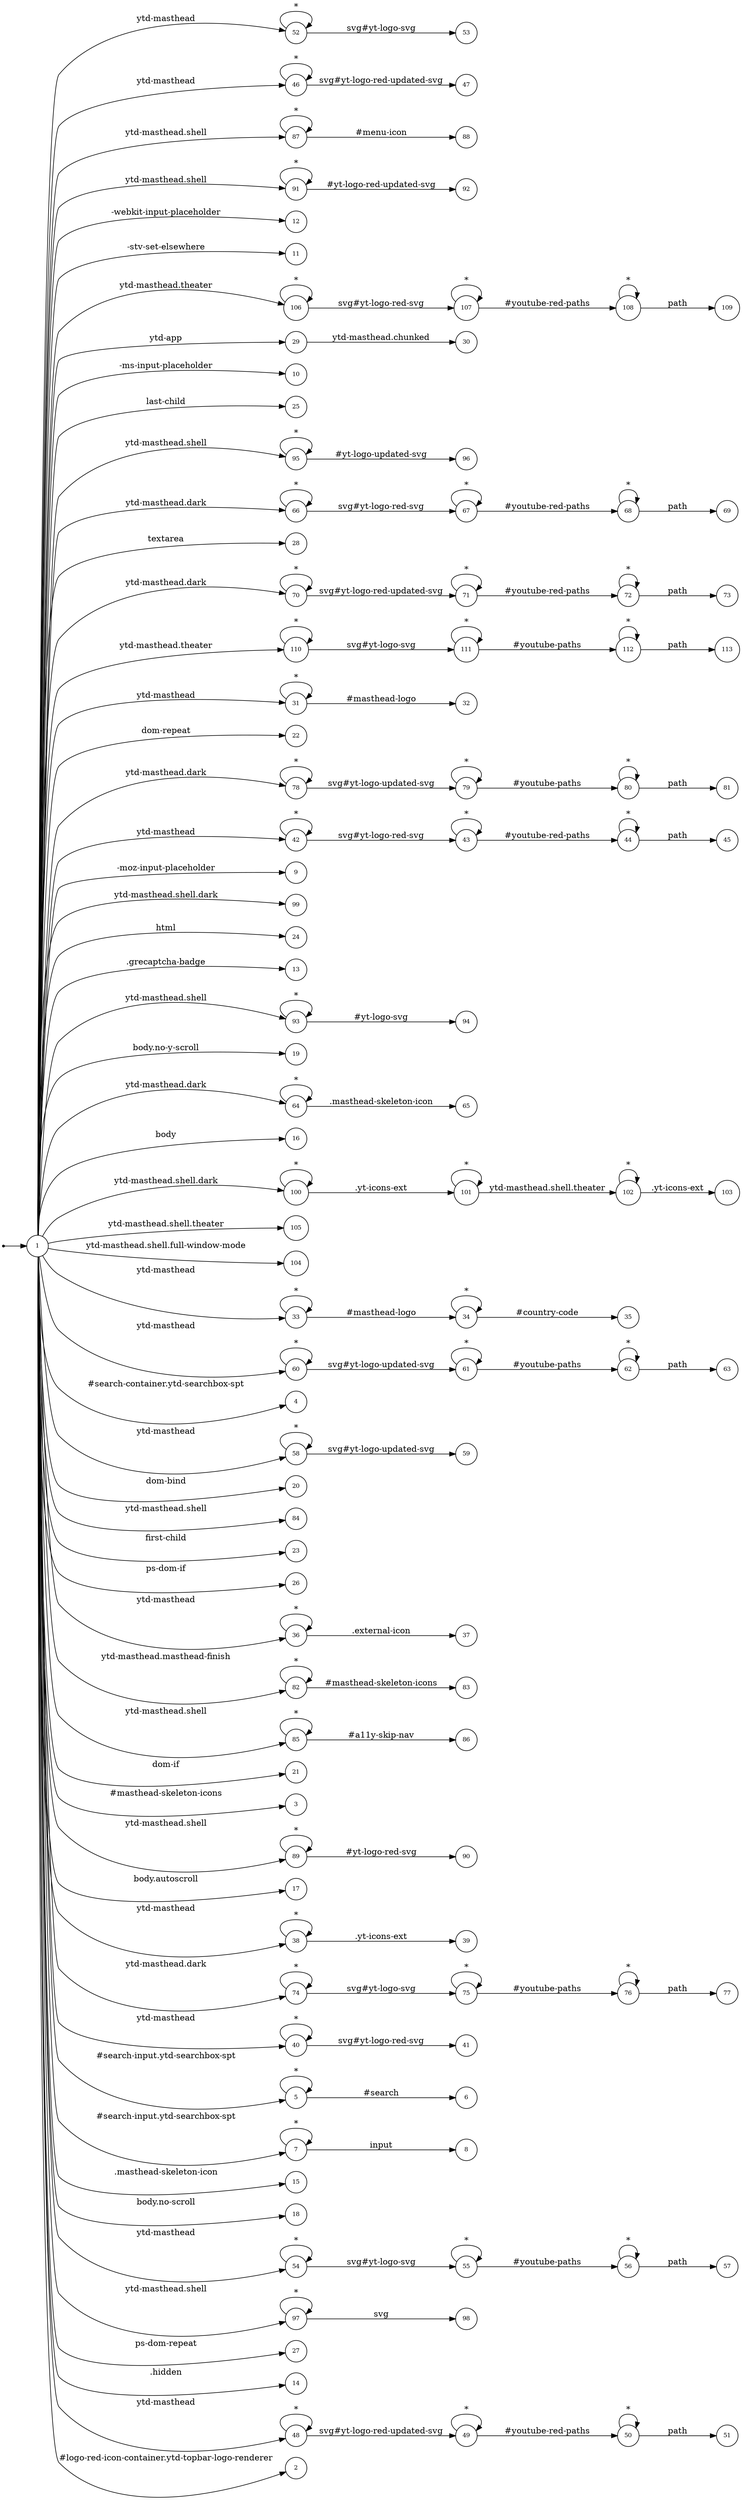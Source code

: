 digraph NFA {
  rankdir=LR;
  node [shape=circle, fontsize=10];
  __start [shape=point, label=""];
  __start -> 1;
  62 [label="62"];
  52 [label="52"];
  46 [label="46"];
  87 [label="87"];
  72 [label="72"];
  79 [label="79"];
  91 [label="91"];
  53 [label="53"];
  12 [label="12"];
  34 [label="34"];
  11 [label="11"];
  106 [label="106"];
  101 [label="101"];
  29 [label="29"];
  96 [label="96"];
  44 [label="44"];
  88 [label="88"];
  10 [label="10"];
  32 [label="32"];
  25 [label="25"];
  95 [label="95"];
  66 [label="66"];
  103 [label="103"];
  113 [label="113"];
  55 [label="55"];
  30 [label="30"];
  28 [label="28"];
  69 [label="69"];
  43 [label="43"];
  70 [label="70"];
  81 [label="81"];
  110 [label="110"];
  31 [label="31"];
  63 [label="63"];
  86 [label="86"];
  22 [label="22"];
  57 [label="57"];
  8 [label="8"];
  78 [label="78"];
  42 [label="42"];
  35 [label="35"];
  65 [label="65"];
  67 [label="67"];
  9 [label="9"];
  99 [label="99"];
  90 [label="90"];
  24 [label="24"];
  13 [label="13"];
  111 [label="111"];
  93 [label="93"];
  19 [label="19"];
  64 [label="64"];
  68 [label="68"];
  77 [label="77"];
  112 [label="112"];
  16 [label="16"];
  100 [label="100"];
  105 [label="105"];
  104 [label="104"];
  33 [label="33"];
  60 [label="60"];
  76 [label="76"];
  4 [label="4"];
  58 [label="58"];
  20 [label="20"];
  59 [label="59"];
  84 [label="84"];
  23 [label="23"];
  56 [label="56"];
  26 [label="26"];
  71 [label="71"];
  61 [label="61"];
  37 [label="37"];
  36 [label="36"];
  80 [label="80"];
  83 [label="83"];
  75 [label="75"];
  82 [label="82"];
  85 [label="85"];
  21 [label="21"];
  41 [label="41"];
  51 [label="51"];
  73 [label="73"];
  3 [label="3"];
  89 [label="89"];
  17 [label="17"];
  92 [label="92"];
  107 [label="107"];
  108 [label="108"];
  1 [label="1"];
  39 [label="39"];
  38 [label="38"];
  74 [label="74"];
  6 [label="6"];
  102 [label="102"];
  40 [label="40"];
  5 [label="5"];
  94 [label="94"];
  7 [label="7"];
  15 [label="15"];
  18 [label="18"];
  50 [label="50"];
  54 [label="54"];
  97 [label="97"];
  27 [label="27"];
  14 [label="14"];
  45 [label="45"];
  48 [label="48"];
  98 [label="98"];
  109 [label="109"];
  47 [label="47"];
  49 [label="49"];
  2 [label="2"];
  { node [shape=doublecircle]; 2 3 4 6 8 9 10 11 12 13 14 15 16 17 18 19 20 21 22 23 24 25 26 27 28 30 32 35 37 39 41 45 47 51 53 57 59 63 65 69 73 77 81 83 84 86 88 90 92 94 96 98 99 103 104 105 109 113 }
  1 -> 2 [label="#logo-red-icon-container.ytd-topbar-logo-renderer"];
  1 -> 3 [label="#masthead-skeleton-icons"];
  1 -> 4 [label="#search-container.ytd-searchbox-spt"];
  1 -> 5 [label="#search-input.ytd-searchbox-spt"];
  5 -> 5 [label="*"];
  5 -> 6 [label="#search"];
  1 -> 7 [label="#search-input.ytd-searchbox-spt"];
  7 -> 7 [label="*"];
  7 -> 8 [label="input"];
  1 -> 9 [label="-moz-input-placeholder"];
  1 -> 10 [label="-ms-input-placeholder"];
  1 -> 11 [label="-stv-set-elsewhere"];
  1 -> 12 [label="-webkit-input-placeholder"];
  1 -> 13 [label=".grecaptcha-badge"];
  1 -> 14 [label=".hidden"];
  1 -> 15 [label=".masthead-skeleton-icon"];
  1 -> 16 [label="body"];
  1 -> 17 [label="body.autoscroll"];
  1 -> 18 [label="body.no-scroll"];
  1 -> 19 [label="body.no-y-scroll"];
  1 -> 20 [label="dom-bind"];
  1 -> 21 [label="dom-if"];
  1 -> 22 [label="dom-repeat"];
  1 -> 23 [label="first-child"];
  1 -> 24 [label="html"];
  1 -> 25 [label="last-child"];
  1 -> 26 [label="ps-dom-if"];
  1 -> 27 [label="ps-dom-repeat"];
  1 -> 28 [label="textarea"];
  1 -> 29 [label="ytd-app"];
  29 -> 30 [label="ytd-masthead.chunked"];
  1 -> 31 [label="ytd-masthead"];
  31 -> 31 [label="*"];
  31 -> 32 [label="#masthead-logo"];
  1 -> 33 [label="ytd-masthead"];
  33 -> 33 [label="*"];
  33 -> 34 [label="#masthead-logo"];
  34 -> 34 [label="*"];
  34 -> 35 [label="#country-code"];
  1 -> 36 [label="ytd-masthead"];
  36 -> 36 [label="*"];
  36 -> 37 [label=".external-icon"];
  1 -> 38 [label="ytd-masthead"];
  38 -> 38 [label="*"];
  38 -> 39 [label=".yt-icons-ext"];
  1 -> 40 [label="ytd-masthead"];
  40 -> 40 [label="*"];
  40 -> 41 [label="svg#yt-logo-red-svg"];
  1 -> 42 [label="ytd-masthead"];
  42 -> 42 [label="*"];
  42 -> 43 [label="svg#yt-logo-red-svg"];
  43 -> 43 [label="*"];
  43 -> 44 [label="#youtube-red-paths"];
  44 -> 44 [label="*"];
  44 -> 45 [label="path"];
  1 -> 46 [label="ytd-masthead"];
  46 -> 46 [label="*"];
  46 -> 47 [label="svg#yt-logo-red-updated-svg"];
  1 -> 48 [label="ytd-masthead"];
  48 -> 48 [label="*"];
  48 -> 49 [label="svg#yt-logo-red-updated-svg"];
  49 -> 49 [label="*"];
  49 -> 50 [label="#youtube-red-paths"];
  50 -> 50 [label="*"];
  50 -> 51 [label="path"];
  1 -> 52 [label="ytd-masthead"];
  52 -> 52 [label="*"];
  52 -> 53 [label="svg#yt-logo-svg"];
  1 -> 54 [label="ytd-masthead"];
  54 -> 54 [label="*"];
  54 -> 55 [label="svg#yt-logo-svg"];
  55 -> 55 [label="*"];
  55 -> 56 [label="#youtube-paths"];
  56 -> 56 [label="*"];
  56 -> 57 [label="path"];
  1 -> 58 [label="ytd-masthead"];
  58 -> 58 [label="*"];
  58 -> 59 [label="svg#yt-logo-updated-svg"];
  1 -> 60 [label="ytd-masthead"];
  60 -> 60 [label="*"];
  60 -> 61 [label="svg#yt-logo-updated-svg"];
  61 -> 61 [label="*"];
  61 -> 62 [label="#youtube-paths"];
  62 -> 62 [label="*"];
  62 -> 63 [label="path"];
  1 -> 64 [label="ytd-masthead.dark"];
  64 -> 64 [label="*"];
  64 -> 65 [label=".masthead-skeleton-icon"];
  1 -> 66 [label="ytd-masthead.dark"];
  66 -> 66 [label="*"];
  66 -> 67 [label="svg#yt-logo-red-svg"];
  67 -> 67 [label="*"];
  67 -> 68 [label="#youtube-red-paths"];
  68 -> 68 [label="*"];
  68 -> 69 [label="path"];
  1 -> 70 [label="ytd-masthead.dark"];
  70 -> 70 [label="*"];
  70 -> 71 [label="svg#yt-logo-red-updated-svg"];
  71 -> 71 [label="*"];
  71 -> 72 [label="#youtube-red-paths"];
  72 -> 72 [label="*"];
  72 -> 73 [label="path"];
  1 -> 74 [label="ytd-masthead.dark"];
  74 -> 74 [label="*"];
  74 -> 75 [label="svg#yt-logo-svg"];
  75 -> 75 [label="*"];
  75 -> 76 [label="#youtube-paths"];
  76 -> 76 [label="*"];
  76 -> 77 [label="path"];
  1 -> 78 [label="ytd-masthead.dark"];
  78 -> 78 [label="*"];
  78 -> 79 [label="svg#yt-logo-updated-svg"];
  79 -> 79 [label="*"];
  79 -> 80 [label="#youtube-paths"];
  80 -> 80 [label="*"];
  80 -> 81 [label="path"];
  1 -> 82 [label="ytd-masthead.masthead-finish"];
  82 -> 82 [label="*"];
  82 -> 83 [label="#masthead-skeleton-icons"];
  1 -> 84 [label="ytd-masthead.shell"];
  1 -> 85 [label="ytd-masthead.shell"];
  85 -> 85 [label="*"];
  85 -> 86 [label="#a11y-skip-nav"];
  1 -> 87 [label="ytd-masthead.shell"];
  87 -> 87 [label="*"];
  87 -> 88 [label="#menu-icon"];
  1 -> 89 [label="ytd-masthead.shell"];
  89 -> 89 [label="*"];
  89 -> 90 [label="#yt-logo-red-svg"];
  1 -> 91 [label="ytd-masthead.shell"];
  91 -> 91 [label="*"];
  91 -> 92 [label="#yt-logo-red-updated-svg"];
  1 -> 93 [label="ytd-masthead.shell"];
  93 -> 93 [label="*"];
  93 -> 94 [label="#yt-logo-svg"];
  1 -> 95 [label="ytd-masthead.shell"];
  95 -> 95 [label="*"];
  95 -> 96 [label="#yt-logo-updated-svg"];
  1 -> 97 [label="ytd-masthead.shell"];
  97 -> 97 [label="*"];
  97 -> 98 [label="svg"];
  1 -> 99 [label="ytd-masthead.shell.dark"];
  1 -> 100 [label="ytd-masthead.shell.dark"];
  100 -> 100 [label="*"];
  100 -> 101 [label=".yt-icons-ext"];
  101 -> 101 [label="*"];
  101 -> 102 [label="ytd-masthead.shell.theater"];
  102 -> 102 [label="*"];
  102 -> 103 [label=".yt-icons-ext"];
  1 -> 104 [label="ytd-masthead.shell.full-window-mode"];
  1 -> 105 [label="ytd-masthead.shell.theater"];
  1 -> 106 [label="ytd-masthead.theater"];
  106 -> 106 [label="*"];
  106 -> 107 [label="svg#yt-logo-red-svg"];
  107 -> 107 [label="*"];
  107 -> 108 [label="#youtube-red-paths"];
  108 -> 108 [label="*"];
  108 -> 109 [label="path"];
  1 -> 110 [label="ytd-masthead.theater"];
  110 -> 110 [label="*"];
  110 -> 111 [label="svg#yt-logo-svg"];
  111 -> 111 [label="*"];
  111 -> 112 [label="#youtube-paths"];
  112 -> 112 [label="*"];
  112 -> 113 [label="path"];
}
